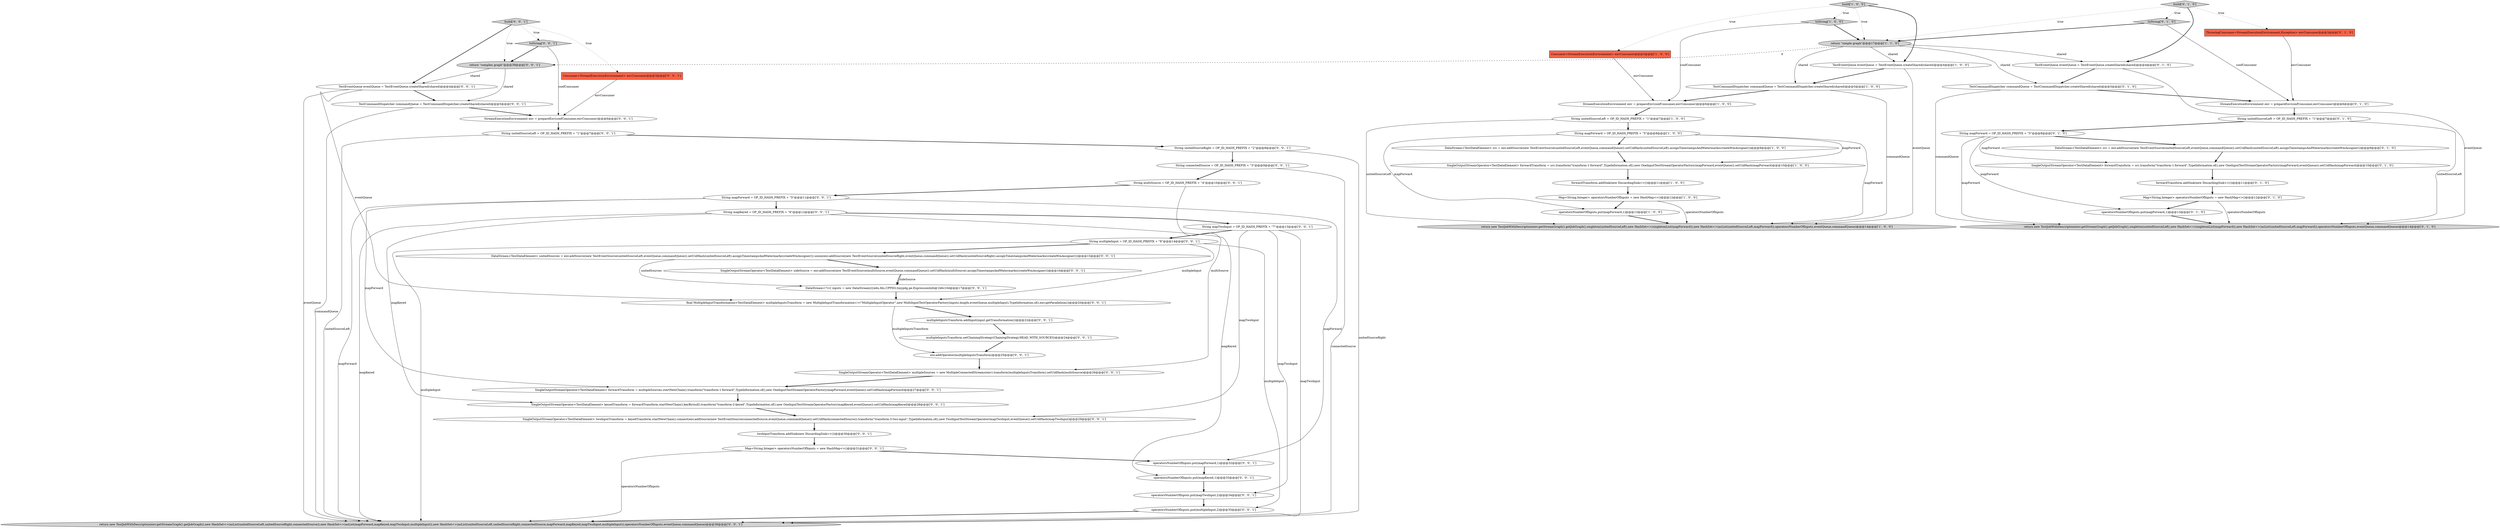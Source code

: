 digraph {
56 [style = filled, label = "Consumer<StreamExecutionEnvironment> envConsumer@@@3@@@['0', '0', '1']", fillcolor = tomato, shape = box image = "AAA0AAABBB3BBB"];
15 [style = filled, label = "return new TestJobWithDescription(env.getStreamGraph().getJobGraph(),singleton(unitedSourceLeft),new HashSet<>(singletonList(mapForward)),new HashSet<>(asList(unitedSourceLeft,mapForward)),operatorsNumberOfInputs,eventQueue,commandQueue)@@@14@@@['0', '1', '0']", fillcolor = lightgray, shape = ellipse image = "AAA0AAABBB2BBB"];
1 [style = filled, label = "forwardTransform.addSink(new DiscardingSink<>())@@@11@@@['1', '0', '0']", fillcolor = white, shape = ellipse image = "AAA0AAABBB1BBB"];
23 [style = filled, label = "operatorsNumberOfInputs.put(mapForward,1)@@@13@@@['0', '1', '0']", fillcolor = white, shape = ellipse image = "AAA0AAABBB2BBB"];
35 [style = filled, label = "return \"complex graph\"@@@39@@@['0', '0', '1']", fillcolor = lightgray, shape = ellipse image = "AAA0AAABBB3BBB"];
7 [style = filled, label = "toString['1', '0', '0']", fillcolor = lightgray, shape = diamond image = "AAA0AAABBB1BBB"];
14 [style = filled, label = "Consumer<StreamExecutionEnvironment> envConsumer@@@3@@@['1', '0', '0']", fillcolor = tomato, shape = box image = "AAA0AAABBB1BBB"];
8 [style = filled, label = "operatorsNumberOfInputs.put(mapForward,1)@@@13@@@['1', '0', '0']", fillcolor = white, shape = ellipse image = "AAA0AAABBB1BBB"];
27 [style = filled, label = "TestCommandDispatcher commandQueue = TestCommandDispatcher.createShared(shared)@@@5@@@['0', '1', '0']", fillcolor = white, shape = ellipse image = "AAA0AAABBB2BBB"];
10 [style = filled, label = "SingleOutputStreamOperator<TestDataElement> forwardTransform = src.transform(\"transform-1-forward\",TypeInformation.of(),new OneInputTestStreamOperatorFactory(mapForward,eventQueue)).setUidHash(mapForward)@@@10@@@['1', '0', '0']", fillcolor = white, shape = ellipse image = "AAA0AAABBB1BBB"];
18 [style = filled, label = "SingleOutputStreamOperator<TestDataElement> forwardTransform = src.transform(\"transform-1-forward\",TypeInformation.of(),new OneInputTestStreamOperatorFactory(mapForward,eventQueue)).setUidHash(mapForward)@@@10@@@['0', '1', '0']", fillcolor = white, shape = ellipse image = "AAA0AAABBB2BBB"];
46 [style = filled, label = "toString['0', '0', '1']", fillcolor = lightgray, shape = diamond image = "AAA0AAABBB3BBB"];
17 [style = filled, label = "String mapForward = OP_ID_HASH_PREFIX + \"5\"@@@8@@@['0', '1', '0']", fillcolor = white, shape = ellipse image = "AAA0AAABBB2BBB"];
58 [style = filled, label = "DataStream<TestDataElement> unitedSources = env.addSource(new TestEventSource(unitedSourceLeft,eventQueue,commandQueue)).setUidHash(unitedSourceLeft).assignTimestampsAndWatermarks(createWmAssigner()).union(env.addSource(new TestEventSource(unitedSourceRight,eventQueue,commandQueue)).setUidHash(unitedSourceRight).assignTimestampsAndWatermarks(createWmAssigner()))@@@15@@@['0', '0', '1']", fillcolor = white, shape = ellipse image = "AAA0AAABBB3BBB"];
38 [style = filled, label = "String mapKeyed = OP_ID_HASH_PREFIX + \"6\"@@@12@@@['0', '0', '1']", fillcolor = white, shape = ellipse image = "AAA0AAABBB3BBB"];
44 [style = filled, label = "SingleOutputStreamOperator<TestDataElement> twoInputTransform = keyedTransform.startNewChain().connect(env.addSource(new TestEventSource(connectedSource,eventQueue,commandQueue)).setUidHash(connectedSource)).transform(\"transform-3-two-input\",TypeInformation.of(),new TwoInputTestStreamOperator(mapTwoInput,eventQueue)).setUidHash(mapTwoInput)@@@29@@@['0', '0', '1']", fillcolor = white, shape = ellipse image = "AAA0AAABBB3BBB"];
29 [style = filled, label = "SingleOutputStreamOperator<TestDataElement> forwardTransform = multipleSources.startNewChain().transform(\"transform-1-forward\",TypeInformation.of(),new OneInputTestStreamOperatorFactory(mapForward,eventQueue)).setUidHash(mapForward)@@@27@@@['0', '0', '1']", fillcolor = white, shape = ellipse image = "AAA0AAABBB3BBB"];
60 [style = filled, label = "operatorsNumberOfInputs.put(mapKeyed,1)@@@33@@@['0', '0', '1']", fillcolor = white, shape = ellipse image = "AAA0AAABBB3BBB"];
39 [style = filled, label = "operatorsNumberOfInputs.put(mapTwoInput,2)@@@34@@@['0', '0', '1']", fillcolor = white, shape = ellipse image = "AAA0AAABBB3BBB"];
42 [style = filled, label = "TestCommandDispatcher commandQueue = TestCommandDispatcher.createShared(shared)@@@5@@@['0', '0', '1']", fillcolor = white, shape = ellipse image = "AAA0AAABBB3BBB"];
13 [style = filled, label = "build['1', '0', '0']", fillcolor = lightgray, shape = diamond image = "AAA0AAABBB1BBB"];
55 [style = filled, label = "twoInputTransform.addSink(new DiscardingSink<>())@@@30@@@['0', '0', '1']", fillcolor = white, shape = ellipse image = "AAA0AAABBB3BBB"];
12 [style = filled, label = "String unitedSourceLeft = OP_ID_HASH_PREFIX + \"1\"@@@7@@@['1', '0', '0']", fillcolor = white, shape = ellipse image = "AAA0AAABBB1BBB"];
52 [style = filled, label = "env.addOperator(multipleInputsTransform)@@@25@@@['0', '0', '1']", fillcolor = white, shape = ellipse image = "AAA0AAABBB3BBB"];
59 [style = filled, label = "String mapForward = OP_ID_HASH_PREFIX + \"5\"@@@11@@@['0', '0', '1']", fillcolor = white, shape = ellipse image = "AAA0AAABBB3BBB"];
4 [style = filled, label = "String mapForward = OP_ID_HASH_PREFIX + \"5\"@@@8@@@['1', '0', '0']", fillcolor = white, shape = ellipse image = "AAA0AAABBB1BBB"];
16 [style = filled, label = "TestEventQueue eventQueue = TestEventQueue.createShared(shared)@@@4@@@['0', '1', '0']", fillcolor = white, shape = ellipse image = "AAA0AAABBB2BBB"];
49 [style = filled, label = "SingleOutputStreamOperator<TestDataElement> multipleSources = new MultipleConnectedStreams(env).transform(multipleInputsTransform).setUidHash(multiSource)@@@26@@@['0', '0', '1']", fillcolor = white, shape = ellipse image = "AAA0AAABBB3BBB"];
2 [style = filled, label = "return \"simple graph\"@@@17@@@['1', '1', '0']", fillcolor = lightgray, shape = ellipse image = "AAA0AAABBB1BBB"];
47 [style = filled, label = "String mapTwoInput = OP_ID_HASH_PREFIX + \"7\"@@@13@@@['0', '0', '1']", fillcolor = white, shape = ellipse image = "AAA0AAABBB3BBB"];
41 [style = filled, label = "multipleInputsTransform.setChainingStrategy(ChainingStrategy.HEAD_WITH_SOURCES)@@@24@@@['0', '0', '1']", fillcolor = white, shape = ellipse image = "AAA0AAABBB3BBB"];
54 [style = filled, label = "String unitedSourceRight = OP_ID_HASH_PREFIX + \"2\"@@@8@@@['0', '0', '1']", fillcolor = white, shape = ellipse image = "AAA0AAABBB3BBB"];
50 [style = filled, label = "String multipleInput = OP_ID_HASH_PREFIX + \"8\"@@@14@@@['0', '0', '1']", fillcolor = white, shape = ellipse image = "AAA0AAABBB3BBB"];
22 [style = filled, label = "build['0', '1', '0']", fillcolor = lightgray, shape = diamond image = "AAA0AAABBB2BBB"];
37 [style = filled, label = "SingleOutputStreamOperator<TestDataElement> keyedTransform = forwardTransform.startNewChain().keyBy(null).transform(\"transform-2-keyed\",TypeInformation.of(),new OneInputTestStreamOperatorFactory(mapKeyed,eventQueue)).setUidHash(mapKeyed)@@@28@@@['0', '0', '1']", fillcolor = white, shape = ellipse image = "AAA0AAABBB3BBB"];
9 [style = filled, label = "TestEventQueue eventQueue = TestEventQueue.createShared(shared)@@@4@@@['1', '0', '0']", fillcolor = white, shape = ellipse image = "AAA0AAABBB1BBB"];
31 [style = filled, label = "return new TestJobWithDescription(env.getStreamGraph().getJobGraph(),new HashSet<>(asList(unitedSourceLeft,unitedSourceRight,connectedSource)),new HashSet<>(asList(mapForward,mapKeyed,mapTwoInput,multipleInput)),new HashSet<>(asList(unitedSourceLeft,unitedSourceRight,connectedSource,mapForward,mapKeyed,mapTwoInput,multipleInput)),operatorsNumberOfInputs,eventQueue,commandQueue)@@@36@@@['0', '0', '1']", fillcolor = lightgray, shape = ellipse image = "AAA0AAABBB3BBB"];
43 [style = filled, label = "operatorsNumberOfInputs.put(mapForward,1)@@@32@@@['0', '0', '1']", fillcolor = white, shape = ellipse image = "AAA0AAABBB3BBB"];
6 [style = filled, label = "DataStream<TestDataElement> src = env.addSource(new TestEventSource(unitedSourceLeft,eventQueue,commandQueue)).setUidHash(unitedSourceLeft).assignTimestampsAndWatermarks(createWmAssigner())@@@9@@@['1', '0', '0']", fillcolor = white, shape = ellipse image = "AAA0AAABBB1BBB"];
28 [style = filled, label = "String unitedSourceLeft = OP_ID_HASH_PREFIX + \"1\"@@@7@@@['0', '1', '0']", fillcolor = white, shape = ellipse image = "AAA0AAABBB2BBB"];
26 [style = filled, label = "StreamExecutionEnvironment env = prepareEnv(confConsumer,envConsumer)@@@6@@@['0', '1', '0']", fillcolor = white, shape = ellipse image = "AAA0AAABBB2BBB"];
21 [style = filled, label = "forwardTransform.addSink(new DiscardingSink<>())@@@11@@@['0', '1', '0']", fillcolor = white, shape = ellipse image = "AAA0AAABBB2BBB"];
11 [style = filled, label = "StreamExecutionEnvironment env = prepareEnv(confConsumer,envConsumer)@@@6@@@['1', '0', '0']", fillcolor = white, shape = ellipse image = "AAA0AAABBB1BBB"];
53 [style = filled, label = "String multiSource = OP_ID_HASH_PREFIX + \"4\"@@@10@@@['0', '0', '1']", fillcolor = white, shape = ellipse image = "AAA0AAABBB3BBB"];
51 [style = filled, label = "DataStream<?>(( inputs = new DataStream((((edu.fdu.CPPDG.tinypdg.pe.ExpressionInfo@1b6c10d@@@17@@@['0', '0', '1']", fillcolor = white, shape = ellipse image = "AAA0AAABBB3BBB"];
0 [style = filled, label = "Map<String,Integer> operatorsNumberOfInputs = new HashMap<>()@@@12@@@['1', '0', '0']", fillcolor = white, shape = ellipse image = "AAA0AAABBB1BBB"];
61 [style = filled, label = "build['0', '0', '1']", fillcolor = lightgray, shape = diamond image = "AAA0AAABBB3BBB"];
30 [style = filled, label = "Map<String,Integer> operatorsNumberOfInputs = new HashMap<>()@@@31@@@['0', '0', '1']", fillcolor = white, shape = ellipse image = "AAA0AAABBB3BBB"];
25 [style = filled, label = "ThrowingConsumer<StreamExecutionEnvironment,Exception> envConsumer@@@3@@@['0', '1', '0']", fillcolor = tomato, shape = box image = "AAA0AAABBB2BBB"];
33 [style = filled, label = "SingleOutputStreamOperator<TestDataElement> sideSource = env.addSource(new TestEventSource(multiSource,eventQueue,commandQueue)).setUidHash(multiSource).assignTimestampsAndWatermarks(createWmAssigner())@@@16@@@['0', '0', '1']", fillcolor = white, shape = ellipse image = "AAA0AAABBB3BBB"];
19 [style = filled, label = "Map<String,Integer> operatorsNumberOfInputs = new HashMap<>()@@@12@@@['0', '1', '0']", fillcolor = white, shape = ellipse image = "AAA0AAABBB2BBB"];
36 [style = filled, label = "final MultipleInputTransformation<TestDataElement> multipleInputsTransform = new MultipleInputTransformation<>(\"MultipleInputOperator\",new MultiInputTestOperatorFactory(inputs.length,eventQueue,multipleInput),TypeInformation.of(),env.getParallelism())@@@20@@@['0', '0', '1']", fillcolor = white, shape = ellipse image = "AAA0AAABBB3BBB"];
48 [style = filled, label = "TestEventQueue eventQueue = TestEventQueue.createShared(shared)@@@4@@@['0', '0', '1']", fillcolor = white, shape = ellipse image = "AAA0AAABBB3BBB"];
57 [style = filled, label = "String connectedSource = OP_ID_HASH_PREFIX + \"3\"@@@9@@@['0', '0', '1']", fillcolor = white, shape = ellipse image = "AAA0AAABBB3BBB"];
32 [style = filled, label = "StreamExecutionEnvironment env = prepareEnv(confConsumer,envConsumer)@@@6@@@['0', '0', '1']", fillcolor = white, shape = ellipse image = "AAA0AAABBB3BBB"];
40 [style = filled, label = "multipleInputsTransform.addInput(input.getTransformation())@@@22@@@['0', '0', '1']", fillcolor = white, shape = ellipse image = "AAA0AAABBB3BBB"];
45 [style = filled, label = "operatorsNumberOfInputs.put(multipleInput,2)@@@35@@@['0', '0', '1']", fillcolor = white, shape = ellipse image = "AAA0AAABBB3BBB"];
3 [style = filled, label = "TestCommandDispatcher commandQueue = TestCommandDispatcher.createShared(shared)@@@5@@@['1', '0', '0']", fillcolor = white, shape = ellipse image = "AAA0AAABBB1BBB"];
34 [style = filled, label = "String unitedSourceLeft = OP_ID_HASH_PREFIX + \"1\"@@@7@@@['0', '0', '1']", fillcolor = white, shape = ellipse image = "AAA0AAABBB3BBB"];
20 [style = filled, label = "DataStream<TestDataElement> src = env.addSource(new TestEventSource(unitedSourceLeft,eventQueue,commandQueue)).setUidHash(unitedSourceLeft).assignTimestampsAndWatermarks(createWmAssigner())@@@9@@@['0', '1', '0']", fillcolor = white, shape = ellipse image = "AAA0AAABBB2BBB"];
24 [style = filled, label = "toString['0', '1', '0']", fillcolor = lightgray, shape = diamond image = "AAA0AAABBB2BBB"];
5 [style = filled, label = "return new TestJobWithDescription(env.getStreamGraph().getJobGraph(),singleton(unitedSourceLeft),new HashSet<>(singletonList(mapForward)),new HashSet<>(asList(unitedSourceLeft,mapForward)),operatorsNumberOfInputs,eventQueue,commandQueue)@@@14@@@['1', '0', '0']", fillcolor = lightgray, shape = ellipse image = "AAA0AAABBB1BBB"];
2->9 [style = solid, label="shared"];
19->15 [style = solid, label="operatorsNumberOfInputs"];
7->11 [style = solid, label="confConsumer"];
43->60 [style = bold, label=""];
61->46 [style = dotted, label="true"];
2->3 [style = solid, label="shared"];
4->5 [style = solid, label="mapForward"];
54->57 [style = bold, label=""];
32->34 [style = bold, label=""];
45->31 [style = bold, label=""];
38->60 [style = solid, label="mapKeyed"];
47->39 [style = solid, label="mapTwoInput"];
34->31 [style = solid, label="unitedSourceLeft"];
50->31 [style = solid, label="multipleInput"];
0->8 [style = bold, label=""];
61->35 [style = dotted, label="true"];
26->28 [style = bold, label=""];
60->39 [style = bold, label=""];
16->15 [style = solid, label="eventQueue"];
17->20 [style = bold, label=""];
9->5 [style = solid, label="eventQueue"];
28->15 [style = solid, label="unitedSourceLeft"];
35->48 [style = solid, label="shared"];
33->51 [style = solid, label="sideSource"];
38->37 [style = solid, label="mapKeyed"];
42->31 [style = solid, label="commandQueue"];
38->31 [style = solid, label="mapKeyed"];
21->19 [style = bold, label=""];
59->31 [style = solid, label="mapForward"];
35->42 [style = solid, label="shared"];
3->11 [style = bold, label=""];
59->43 [style = solid, label="mapForward"];
34->54 [style = bold, label=""];
2->27 [style = solid, label="shared"];
39->45 [style = bold, label=""];
11->12 [style = bold, label=""];
1->0 [style = bold, label=""];
13->7 [style = dotted, label="true"];
25->26 [style = solid, label="envConsumer"];
22->24 [style = dotted, label="true"];
4->10 [style = solid, label="mapForward"];
17->15 [style = solid, label="mapForward"];
17->18 [style = solid, label="mapForward"];
2->16 [style = solid, label="shared"];
24->26 [style = solid, label="confConsumer"];
58->51 [style = solid, label="unitedSources"];
20->18 [style = bold, label=""];
61->48 [style = bold, label=""];
59->29 [style = solid, label="mapForward"];
44->55 [style = bold, label=""];
0->5 [style = solid, label="operatorsNumberOfInputs"];
7->2 [style = bold, label=""];
48->31 [style = solid, label="eventQueue"];
17->23 [style = solid, label="mapForward"];
42->32 [style = bold, label=""];
38->47 [style = bold, label=""];
10->1 [style = bold, label=""];
57->31 [style = solid, label="connectedSource"];
56->32 [style = solid, label="envConsumer"];
57->53 [style = bold, label=""];
27->26 [style = bold, label=""];
47->31 [style = solid, label="mapTwoInput"];
14->11 [style = solid, label="envConsumer"];
36->40 [style = bold, label=""];
27->15 [style = solid, label="commandQueue"];
16->27 [style = bold, label=""];
50->58 [style = bold, label=""];
22->16 [style = bold, label=""];
30->43 [style = bold, label=""];
2->35 [style = dashed, label="0"];
30->31 [style = solid, label="operatorsNumberOfInputs"];
61->56 [style = dotted, label="true"];
22->25 [style = dotted, label="true"];
23->15 [style = bold, label=""];
29->37 [style = bold, label=""];
54->31 [style = solid, label="unitedSourceRight"];
12->5 [style = solid, label="unitedSourceLeft"];
47->50 [style = bold, label=""];
13->2 [style = dotted, label="true"];
4->8 [style = solid, label="mapForward"];
55->30 [style = bold, label=""];
51->36 [style = bold, label=""];
6->10 [style = bold, label=""];
46->35 [style = bold, label=""];
37->44 [style = bold, label=""];
28->17 [style = bold, label=""];
9->3 [style = bold, label=""];
13->9 [style = bold, label=""];
18->21 [style = bold, label=""];
13->14 [style = dotted, label="true"];
3->5 [style = solid, label="commandQueue"];
49->29 [style = bold, label=""];
46->32 [style = solid, label="confConsumer"];
24->2 [style = bold, label=""];
4->6 [style = bold, label=""];
52->49 [style = bold, label=""];
59->38 [style = bold, label=""];
48->42 [style = bold, label=""];
48->36 [style = solid, label="eventQueue"];
41->52 [style = bold, label=""];
22->2 [style = dotted, label="true"];
58->33 [style = bold, label=""];
33->51 [style = bold, label=""];
53->59 [style = bold, label=""];
8->5 [style = bold, label=""];
12->4 [style = bold, label=""];
53->49 [style = solid, label="multiSource"];
36->52 [style = solid, label="multipleInputsTransform"];
19->23 [style = bold, label=""];
40->41 [style = bold, label=""];
47->44 [style = solid, label="mapTwoInput"];
50->36 [style = solid, label="multipleInput"];
50->45 [style = solid, label="multipleInput"];
}
